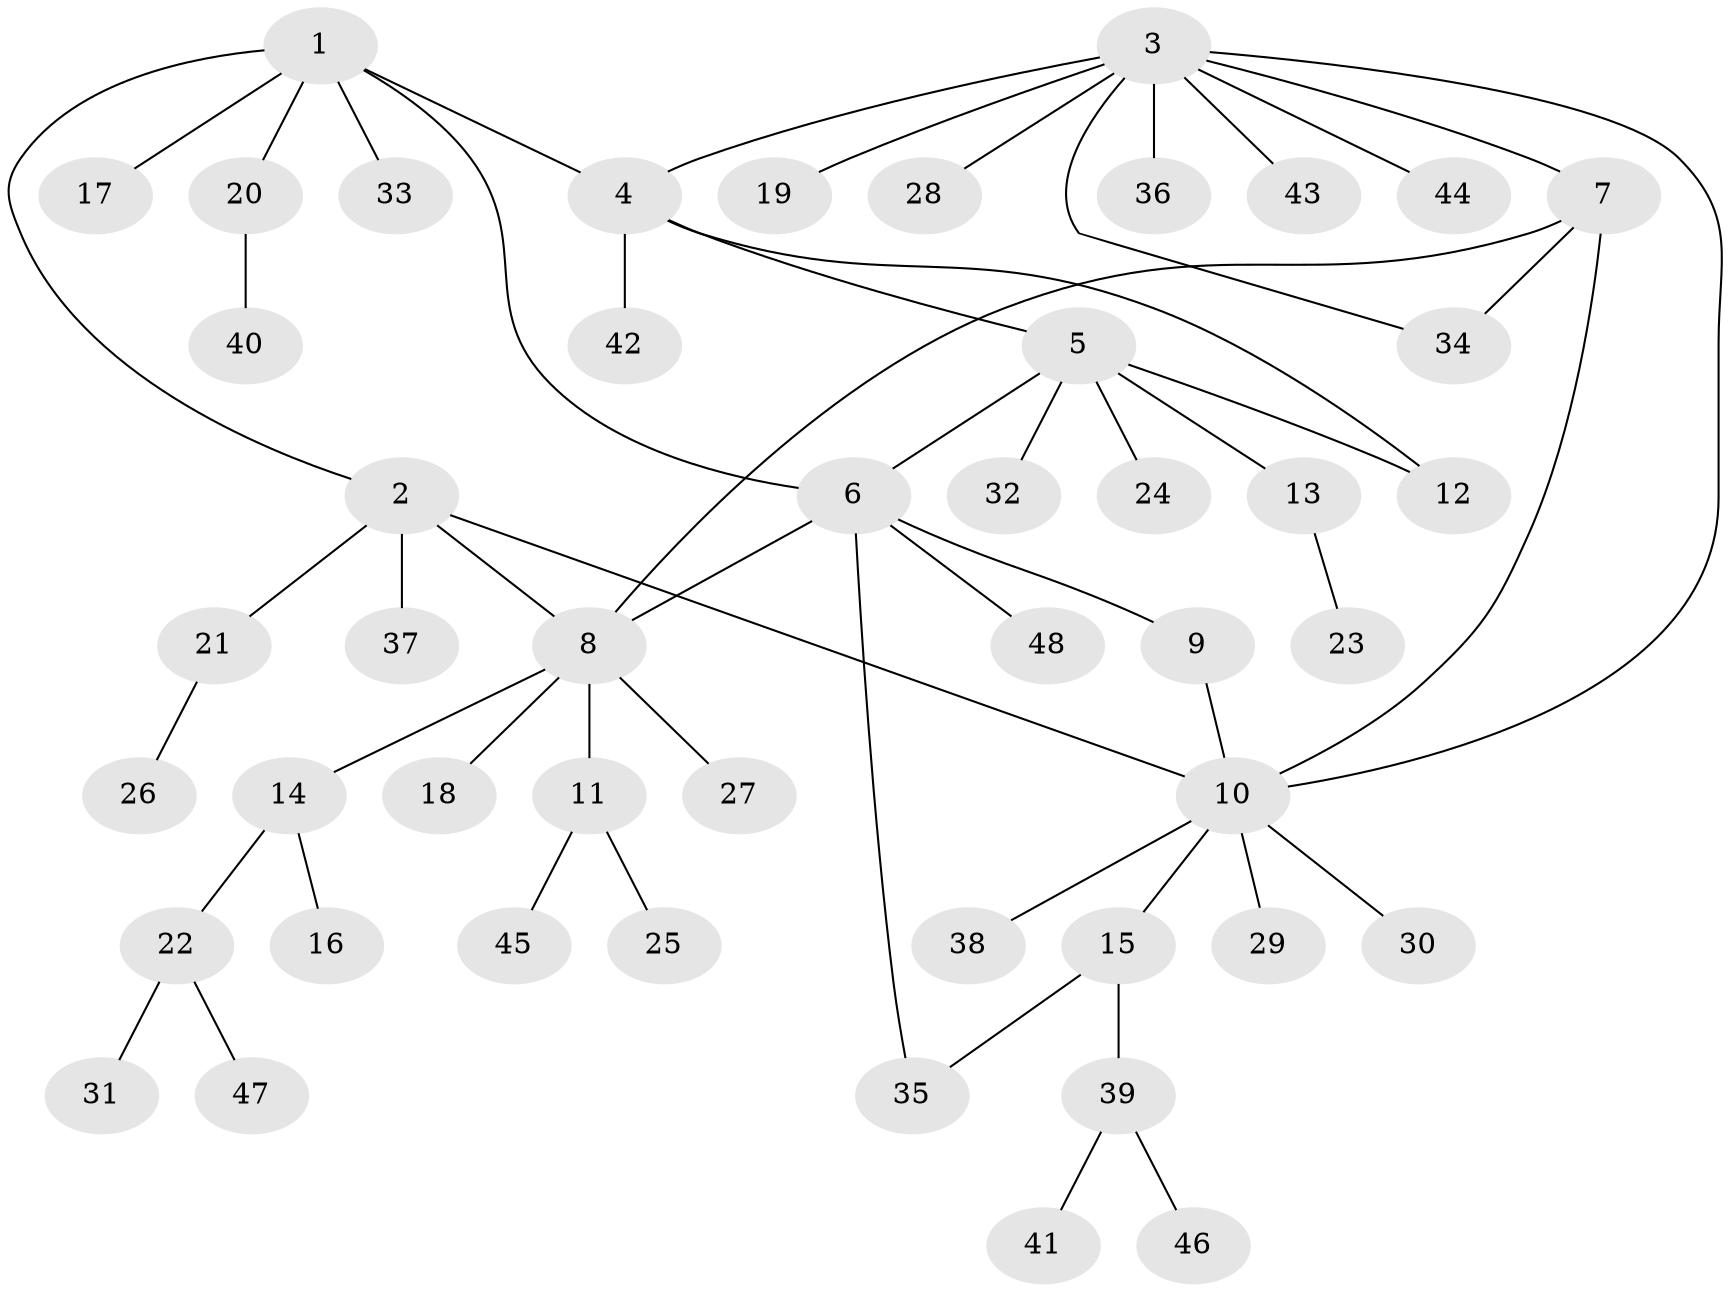 // Generated by graph-tools (version 1.1) at 2025/16/03/09/25 04:16:08]
// undirected, 48 vertices, 56 edges
graph export_dot {
graph [start="1"]
  node [color=gray90,style=filled];
  1;
  2;
  3;
  4;
  5;
  6;
  7;
  8;
  9;
  10;
  11;
  12;
  13;
  14;
  15;
  16;
  17;
  18;
  19;
  20;
  21;
  22;
  23;
  24;
  25;
  26;
  27;
  28;
  29;
  30;
  31;
  32;
  33;
  34;
  35;
  36;
  37;
  38;
  39;
  40;
  41;
  42;
  43;
  44;
  45;
  46;
  47;
  48;
  1 -- 2;
  1 -- 4;
  1 -- 6;
  1 -- 17;
  1 -- 20;
  1 -- 33;
  2 -- 8;
  2 -- 10;
  2 -- 21;
  2 -- 37;
  3 -- 4;
  3 -- 7;
  3 -- 10;
  3 -- 19;
  3 -- 28;
  3 -- 34;
  3 -- 36;
  3 -- 43;
  3 -- 44;
  4 -- 5;
  4 -- 12;
  4 -- 42;
  5 -- 6;
  5 -- 12;
  5 -- 13;
  5 -- 24;
  5 -- 32;
  6 -- 8;
  6 -- 9;
  6 -- 35;
  6 -- 48;
  7 -- 8;
  7 -- 10;
  7 -- 34;
  8 -- 11;
  8 -- 14;
  8 -- 18;
  8 -- 27;
  9 -- 10;
  10 -- 15;
  10 -- 29;
  10 -- 30;
  10 -- 38;
  11 -- 25;
  11 -- 45;
  13 -- 23;
  14 -- 16;
  14 -- 22;
  15 -- 35;
  15 -- 39;
  20 -- 40;
  21 -- 26;
  22 -- 31;
  22 -- 47;
  39 -- 41;
  39 -- 46;
}
